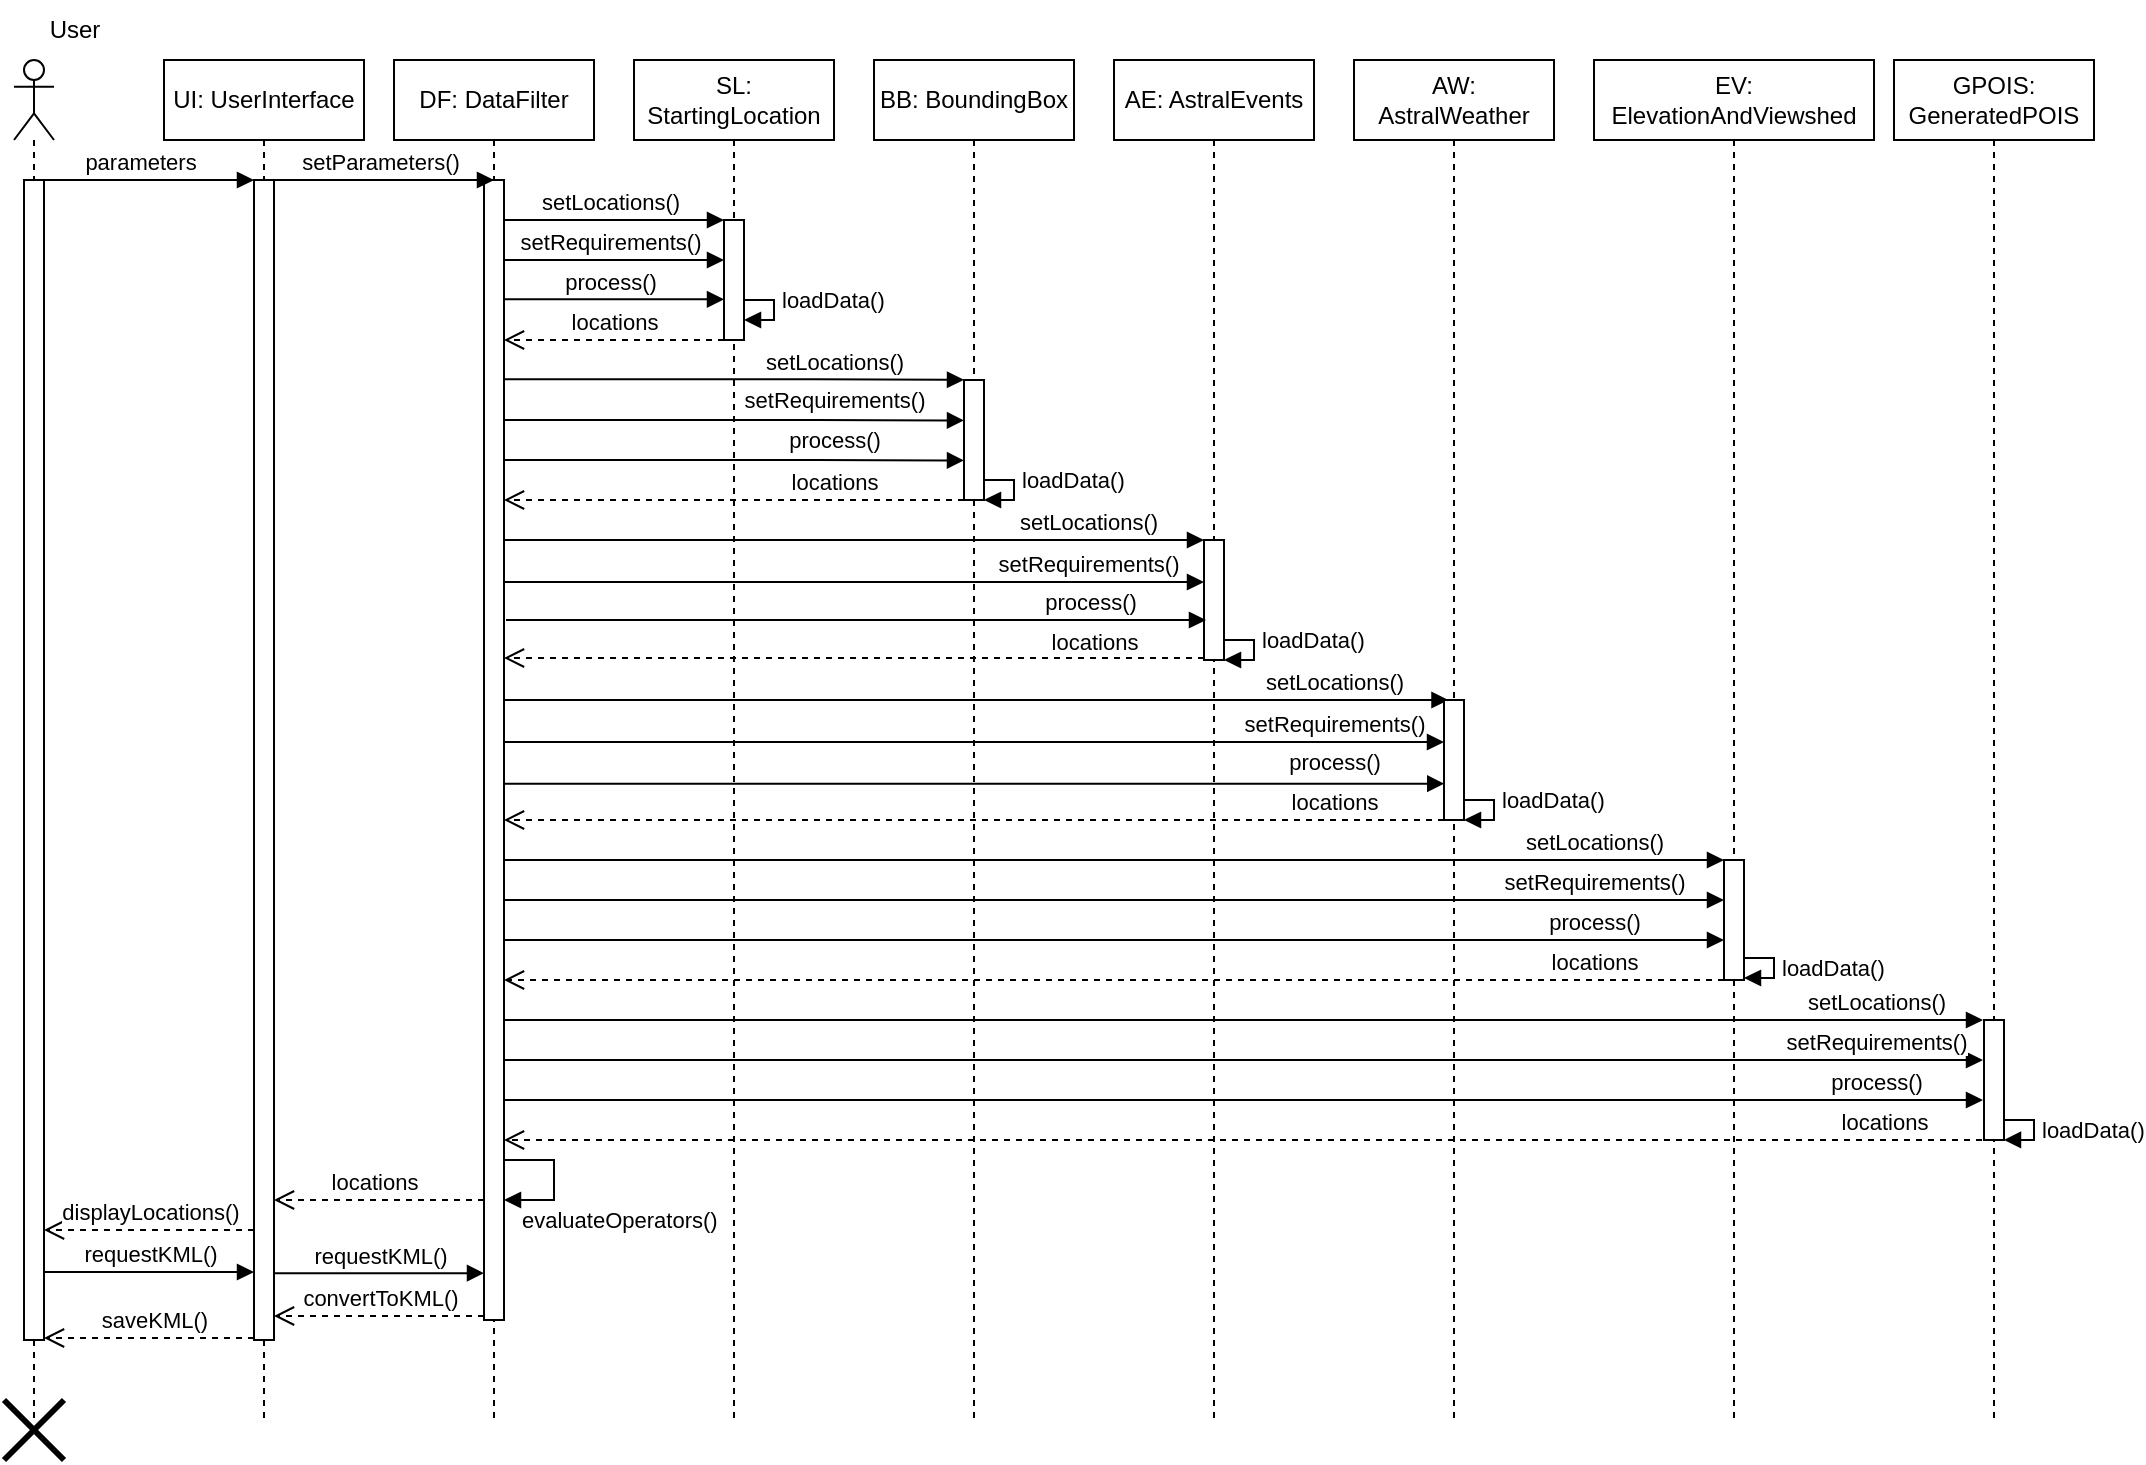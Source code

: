 <mxfile version="22.1.2" type="device">
  <diagram name="Page-1" id="wsojyhwgvCopyjDc9yWP">
    <mxGraphModel dx="690" dy="484" grid="1" gridSize="10" guides="1" tooltips="1" connect="1" arrows="1" fold="1" page="1" pageScale="1" pageWidth="850" pageHeight="1100" math="0" shadow="0">
      <root>
        <mxCell id="0" />
        <mxCell id="1" parent="0" />
        <mxCell id="-kyYbgyIapZdmofi2aNH-3" value="" style="html=1;verticalAlign=bottom;endArrow=block;curved=0;rounded=0;" parent="1" edge="1">
          <mxGeometry width="80" relative="1" as="geometry">
            <mxPoint x="285.25" y="319.66" as="sourcePoint" />
            <mxPoint x="525" y="319.9" as="targetPoint" />
            <Array as="points">
              <mxPoint x="385.25" y="319.66" />
              <mxPoint x="450.25" y="319.66" />
            </Array>
          </mxGeometry>
        </mxCell>
        <mxCell id="tkq7s5_f23-TKwIozbSk-1" value="DF: DataFilter" style="shape=umlLifeline;perimeter=lifelinePerimeter;whiteSpace=wrap;html=1;container=1;dropTarget=0;collapsible=0;recursiveResize=0;outlineConnect=0;portConstraint=eastwest;newEdgeStyle={&quot;curved&quot;:0,&quot;rounded&quot;:0};" parent="1" vertex="1">
          <mxGeometry x="240" y="160" width="100" height="680" as="geometry" />
        </mxCell>
        <mxCell id="yWhHcbWSEn-tJn_hc0Yg-3" value="" style="html=1;points=[[0,0,0,0,5],[0,1,0,0,-5],[1,0,0,0,5],[1,1,0,0,-5]];perimeter=orthogonalPerimeter;outlineConnect=0;targetShapes=umlLifeline;portConstraint=eastwest;newEdgeStyle={&quot;curved&quot;:0,&quot;rounded&quot;:0};" parent="tkq7s5_f23-TKwIozbSk-1" vertex="1">
          <mxGeometry x="45" y="60" width="10" height="570" as="geometry" />
        </mxCell>
        <mxCell id="mshiuXH5lOwRswIUthmh-4" value="evaluateOperators()" style="html=1;align=left;spacingLeft=2;endArrow=block;rounded=0;edgeStyle=orthogonalEdgeStyle;curved=0;rounded=0;" edge="1" target="yWhHcbWSEn-tJn_hc0Yg-3" parent="tkq7s5_f23-TKwIozbSk-1" source="yWhHcbWSEn-tJn_hc0Yg-3">
          <mxGeometry x="0.857" y="10" relative="1" as="geometry">
            <mxPoint x="60" y="550" as="sourcePoint" />
            <Array as="points">
              <mxPoint x="80" y="550" />
              <mxPoint x="80" y="570" />
            </Array>
            <mxPoint x="60" y="570" as="targetPoint" />
            <mxPoint as="offset" />
          </mxGeometry>
        </mxCell>
        <mxCell id="U9hYfLwpCVECY0CRmi79-1" value="SL: StartingLocation" style="shape=umlLifeline;perimeter=lifelinePerimeter;whiteSpace=wrap;html=1;container=1;dropTarget=0;collapsible=0;recursiveResize=0;outlineConnect=0;portConstraint=eastwest;newEdgeStyle={&quot;curved&quot;:0,&quot;rounded&quot;:0};" parent="1" vertex="1">
          <mxGeometry x="360" y="160" width="100" height="680" as="geometry" />
        </mxCell>
        <mxCell id="-kyYbgyIapZdmofi2aNH-2" value="" style="html=1;points=[[0,0,0,0,5],[0,1,0,0,-5],[1,0,0,0,5],[1,1,0,0,-5]];perimeter=orthogonalPerimeter;outlineConnect=0;targetShapes=umlLifeline;portConstraint=eastwest;newEdgeStyle={&quot;curved&quot;:0,&quot;rounded&quot;:0};fillColor=#FFFFFF;" parent="U9hYfLwpCVECY0CRmi79-1" vertex="1">
          <mxGeometry x="45" y="80" width="10" height="60" as="geometry" />
        </mxCell>
        <mxCell id="fCNSgkm_3UT94ffqPl74-2" value="loadData()" style="html=1;align=left;spacingLeft=2;endArrow=block;rounded=0;edgeStyle=orthogonalEdgeStyle;curved=0;rounded=0;" parent="U9hYfLwpCVECY0CRmi79-1" edge="1">
          <mxGeometry x="-0.001" relative="1" as="geometry">
            <mxPoint x="55" y="110" as="sourcePoint" />
            <Array as="points">
              <mxPoint x="55" y="120" />
              <mxPoint x="70" y="120" />
              <mxPoint x="70" y="130" />
            </Array>
            <mxPoint x="55" y="130" as="targetPoint" />
            <mxPoint as="offset" />
          </mxGeometry>
        </mxCell>
        <mxCell id="5YZuiiDevZTMDvUoSUAL-1" value="BB: BoundingBox" style="shape=umlLifeline;perimeter=lifelinePerimeter;whiteSpace=wrap;html=1;container=1;dropTarget=0;collapsible=0;recursiveResize=0;outlineConnect=0;portConstraint=eastwest;newEdgeStyle={&quot;curved&quot;:0,&quot;rounded&quot;:0};" parent="1" vertex="1">
          <mxGeometry x="480" y="160" width="100" height="680" as="geometry" />
        </mxCell>
        <mxCell id="-kyYbgyIapZdmofi2aNH-1" value="setLocations()" style="html=1;verticalAlign=bottom;endArrow=block;curved=0;rounded=0;" parent="5YZuiiDevZTMDvUoSUAL-1" edge="1">
          <mxGeometry x="NaN" y="81" width="80" relative="1" as="geometry">
            <mxPoint x="50.045" y="120" as="sourcePoint" />
            <mxPoint x="50.045" y="120" as="targetPoint" />
            <Array as="points" />
            <mxPoint x="-70" y="40" as="offset" />
          </mxGeometry>
        </mxCell>
        <mxCell id="hLHjqYPsq0uAl9Rdg8-G-9" value="loadData()" style="html=1;align=left;spacingLeft=2;endArrow=block;rounded=0;edgeStyle=orthogonalEdgeStyle;curved=0;rounded=0;" parent="5YZuiiDevZTMDvUoSUAL-1" edge="1">
          <mxGeometry x="-0.001" relative="1" as="geometry">
            <mxPoint x="55" y="200" as="sourcePoint" />
            <Array as="points">
              <mxPoint x="55" y="210" />
              <mxPoint x="70" y="210" />
              <mxPoint x="70" y="220" />
            </Array>
            <mxPoint x="55" y="220" as="targetPoint" />
            <mxPoint as="offset" />
          </mxGeometry>
        </mxCell>
        <mxCell id="5YZuiiDevZTMDvUoSUAL-2" value="AE: AstralEvents" style="shape=umlLifeline;perimeter=lifelinePerimeter;whiteSpace=wrap;html=1;container=1;dropTarget=0;collapsible=0;recursiveResize=0;outlineConnect=0;portConstraint=eastwest;newEdgeStyle={&quot;curved&quot;:0,&quot;rounded&quot;:0};" parent="1" vertex="1">
          <mxGeometry x="600" y="160" width="100" height="680" as="geometry" />
        </mxCell>
        <mxCell id="-kyYbgyIapZdmofi2aNH-6" value="" style="html=1;points=[[0,0,0,0,5],[0,1,0,0,-5],[1,0,0,0,5],[1,1,0,0,-5]];perimeter=orthogonalPerimeter;outlineConnect=0;targetShapes=umlLifeline;portConstraint=eastwest;newEdgeStyle={&quot;curved&quot;:0,&quot;rounded&quot;:0};" parent="5YZuiiDevZTMDvUoSUAL-2" vertex="1">
          <mxGeometry x="45" y="240" width="10" height="60" as="geometry" />
        </mxCell>
        <mxCell id="ESVCBKwrnuhlHj8vxiFu-1" value="AW: AstralWeather" style="shape=umlLifeline;perimeter=lifelinePerimeter;whiteSpace=wrap;html=1;container=1;dropTarget=0;collapsible=0;recursiveResize=0;outlineConnect=0;portConstraint=eastwest;newEdgeStyle={&quot;curved&quot;:0,&quot;rounded&quot;:0};" parent="1" vertex="1">
          <mxGeometry x="720" y="160" width="100" height="680" as="geometry" />
        </mxCell>
        <mxCell id="cH1aOIqqDqmTm1_e0i7U-1" value="EV: ElevationAndViewshed" style="shape=umlLifeline;perimeter=lifelinePerimeter;whiteSpace=wrap;html=1;container=1;dropTarget=0;collapsible=0;recursiveResize=0;outlineConnect=0;portConstraint=eastwest;newEdgeStyle={&quot;curved&quot;:0,&quot;rounded&quot;:0};" parent="1" vertex="1">
          <mxGeometry x="840" y="160" width="140" height="680" as="geometry" />
        </mxCell>
        <mxCell id="TqjjIfmPGWh62qWOV56O-1" value="GPOIS: GeneratedPOIS" style="shape=umlLifeline;perimeter=lifelinePerimeter;whiteSpace=wrap;html=1;container=1;dropTarget=0;collapsible=0;recursiveResize=0;outlineConnect=0;portConstraint=eastwest;newEdgeStyle={&quot;curved&quot;:0,&quot;rounded&quot;:0};" parent="1" vertex="1">
          <mxGeometry x="990" y="160" width="100" height="680" as="geometry" />
        </mxCell>
        <mxCell id="-kyYbgyIapZdmofi2aNH-11" value="" style="html=1;points=[[0,0,0,0,5],[0,1,0,0,-5],[1,0,0,0,5],[1,1,0,0,-5]];perimeter=orthogonalPerimeter;outlineConnect=0;targetShapes=umlLifeline;portConstraint=eastwest;newEdgeStyle={&quot;curved&quot;:0,&quot;rounded&quot;:0};" parent="TqjjIfmPGWh62qWOV56O-1" vertex="1">
          <mxGeometry x="45" y="480" width="10" height="60" as="geometry" />
        </mxCell>
        <mxCell id="_YGlKrTY0GKhu5pNPK9T-1" value="loadData()" style="html=1;align=left;spacingLeft=2;endArrow=block;rounded=0;edgeStyle=orthogonalEdgeStyle;curved=0;rounded=0;" parent="TqjjIfmPGWh62qWOV56O-1" edge="1">
          <mxGeometry relative="1" as="geometry">
            <mxPoint x="55" y="529.98" as="sourcePoint" />
            <Array as="points">
              <mxPoint x="70" y="529.98" />
              <mxPoint x="70" y="539.98" />
            </Array>
            <mxPoint x="55" y="539.98" as="targetPoint" />
          </mxGeometry>
        </mxCell>
        <mxCell id="4xQKL1JLc1Ld8ulTGlkg-3" value="" style="shape=umlLifeline;perimeter=lifelinePerimeter;whiteSpace=wrap;html=1;container=1;dropTarget=0;collapsible=0;recursiveResize=0;outlineConnect=0;portConstraint=eastwest;newEdgeStyle={&quot;curved&quot;:0,&quot;rounded&quot;:0};participant=umlActor;" parent="1" vertex="1">
          <mxGeometry x="50" y="160" width="20" height="680" as="geometry" />
        </mxCell>
        <mxCell id="yWhHcbWSEn-tJn_hc0Yg-1" value="" style="html=1;points=[[0,0,0,0,5],[0,1,0,0,-5],[1,0,0,0,5],[1,1,0,0,-5]];perimeter=orthogonalPerimeter;outlineConnect=0;targetShapes=umlLifeline;portConstraint=eastwest;newEdgeStyle={&quot;curved&quot;:0,&quot;rounded&quot;:0};" parent="4xQKL1JLc1Ld8ulTGlkg-3" vertex="1">
          <mxGeometry x="5" y="60" width="10" height="580" as="geometry" />
        </mxCell>
        <mxCell id="4xQKL1JLc1Ld8ulTGlkg-4" value="User" style="text;html=1;align=center;verticalAlign=middle;resizable=0;points=[];autosize=1;strokeColor=none;fillColor=none;" parent="1" vertex="1">
          <mxGeometry x="55" y="130" width="50" height="30" as="geometry" />
        </mxCell>
        <mxCell id="FQjYW8qJhiJYwwTzPLp3-1" value="setParameters()" style="html=1;verticalAlign=bottom;endArrow=block;curved=0;rounded=0;" parent="1" source="RJG-J08MelYqgtj0wc0X-1" edge="1">
          <mxGeometry width="80" relative="1" as="geometry">
            <mxPoint x="185" y="220" as="sourcePoint" />
            <mxPoint x="290" y="220" as="targetPoint" />
          </mxGeometry>
        </mxCell>
        <mxCell id="yWhHcbWSEn-tJn_hc0Yg-2" value="setLocations()" style="html=1;verticalAlign=bottom;endArrow=block;curved=0;rounded=0;" parent="1" source="yWhHcbWSEn-tJn_hc0Yg-3" target="-kyYbgyIapZdmofi2aNH-2" edge="1">
          <mxGeometry x="-0.039" width="80" relative="1" as="geometry">
            <mxPoint x="300" y="240" as="sourcePoint" />
            <mxPoint x="370" y="240" as="targetPoint" />
            <Array as="points">
              <mxPoint x="350" y="240" />
            </Array>
            <mxPoint as="offset" />
          </mxGeometry>
        </mxCell>
        <mxCell id="hLHjqYPsq0uAl9Rdg8-G-1" value="locations" style="html=1;verticalAlign=bottom;endArrow=open;dashed=1;endSize=8;curved=0;rounded=0;" parent="1" source="-kyYbgyIapZdmofi2aNH-2" target="yWhHcbWSEn-tJn_hc0Yg-3" edge="1">
          <mxGeometry relative="1" as="geometry">
            <mxPoint x="400" y="300" as="sourcePoint" />
            <mxPoint x="300" y="300" as="targetPoint" />
            <Array as="points">
              <mxPoint x="335" y="300" />
            </Array>
            <mxPoint as="offset" />
          </mxGeometry>
        </mxCell>
        <mxCell id="hLHjqYPsq0uAl9Rdg8-G-11" value="locations" style="html=1;verticalAlign=bottom;endArrow=open;dashed=1;endSize=8;curved=0;rounded=0;" parent="1" edge="1">
          <mxGeometry x="-0.435" relative="1" as="geometry">
            <mxPoint x="525" y="380" as="sourcePoint" />
            <mxPoint x="295" y="380" as="targetPoint" />
            <Array as="points">
              <mxPoint x="460" y="380" />
            </Array>
            <mxPoint as="offset" />
          </mxGeometry>
        </mxCell>
        <mxCell id="hLHjqYPsq0uAl9Rdg8-G-12" value="setLocations()" style="html=1;verticalAlign=bottom;endArrow=block;curved=0;rounded=0;" parent="1" edge="1">
          <mxGeometry x="0.669" width="80" relative="1" as="geometry">
            <mxPoint x="295" y="400" as="sourcePoint" />
            <mxPoint x="645" y="400" as="targetPoint" />
            <mxPoint as="offset" />
          </mxGeometry>
        </mxCell>
        <mxCell id="hLHjqYPsq0uAl9Rdg8-G-20" value="locations" style="html=1;verticalAlign=bottom;endArrow=open;dashed=1;endSize=8;curved=0;rounded=0;" parent="1" edge="1">
          <mxGeometry x="-0.686" y="1" relative="1" as="geometry">
            <mxPoint x="645" y="459" as="sourcePoint" />
            <mxPoint x="295" y="459" as="targetPoint" />
            <Array as="points">
              <mxPoint x="480" y="459" />
            </Array>
            <mxPoint as="offset" />
          </mxGeometry>
        </mxCell>
        <mxCell id="hLHjqYPsq0uAl9Rdg8-G-21" value="setLocations()" style="html=1;verticalAlign=bottom;endArrow=block;curved=0;rounded=0;" parent="1" source="yWhHcbWSEn-tJn_hc0Yg-3" edge="1">
          <mxGeometry x="0.757" width="80" relative="1" as="geometry">
            <mxPoint x="292.75" y="480" as="sourcePoint" />
            <mxPoint x="767.25" y="480" as="targetPoint" />
            <Array as="points">
              <mxPoint x="527.75" y="480" />
            </Array>
            <mxPoint as="offset" />
          </mxGeometry>
        </mxCell>
        <mxCell id="hLHjqYPsq0uAl9Rdg8-G-25" value="loadData()" style="html=1;align=left;spacingLeft=2;endArrow=block;rounded=0;edgeStyle=orthogonalEdgeStyle;curved=0;rounded=0;" parent="1" edge="1">
          <mxGeometry x="-0.001" relative="1" as="geometry">
            <mxPoint x="655" y="440" as="sourcePoint" />
            <Array as="points">
              <mxPoint x="655" y="450" />
              <mxPoint x="670" y="450" />
              <mxPoint x="670" y="460" />
            </Array>
            <mxPoint x="655" y="460" as="targetPoint" />
            <mxPoint as="offset" />
          </mxGeometry>
        </mxCell>
        <mxCell id="hLHjqYPsq0uAl9Rdg8-G-28" value="locations" style="html=1;verticalAlign=bottom;endArrow=open;dashed=1;endSize=8;curved=0;rounded=0;" parent="1" target="yWhHcbWSEn-tJn_hc0Yg-3" edge="1">
          <mxGeometry x="-0.766" relative="1" as="geometry">
            <mxPoint x="765" y="540" as="sourcePoint" />
            <mxPoint x="292.5" y="540" as="targetPoint" />
            <mxPoint as="offset" />
          </mxGeometry>
        </mxCell>
        <mxCell id="hLHjqYPsq0uAl9Rdg8-G-29" value="setLocations()" style="html=1;verticalAlign=bottom;endArrow=block;curved=0;rounded=0;" parent="1" edge="1">
          <mxGeometry x="0.787" width="80" relative="1" as="geometry">
            <mxPoint x="295.0" y="560" as="sourcePoint" />
            <mxPoint x="905" y="560" as="targetPoint" />
            <Array as="points">
              <mxPoint x="600" y="560" />
            </Array>
            <mxPoint as="offset" />
          </mxGeometry>
        </mxCell>
        <mxCell id="_YGlKrTY0GKhu5pNPK9T-4" value="locations" style="html=1;verticalAlign=bottom;endArrow=open;dashed=1;endSize=8;curved=0;rounded=0;" parent="1" edge="1">
          <mxGeometry x="-0.787" relative="1" as="geometry">
            <mxPoint x="905" y="620" as="sourcePoint" />
            <mxPoint x="295" y="620" as="targetPoint" />
            <mxPoint as="offset" />
          </mxGeometry>
        </mxCell>
        <mxCell id="_YGlKrTY0GKhu5pNPK9T-5" value="setLocations()" style="html=1;verticalAlign=bottom;endArrow=block;curved=0;rounded=0;" parent="1" source="yWhHcbWSEn-tJn_hc0Yg-3" edge="1">
          <mxGeometry x="0.854" width="80" relative="1" as="geometry">
            <mxPoint x="300" y="640" as="sourcePoint" />
            <mxPoint x="1034.5" y="640" as="targetPoint" />
            <Array as="points">
              <mxPoint x="655" y="640" />
            </Array>
            <mxPoint as="offset" />
          </mxGeometry>
        </mxCell>
        <mxCell id="_YGlKrTY0GKhu5pNPK9T-7" value="loadData()" style="html=1;align=left;spacingLeft=2;endArrow=block;rounded=0;edgeStyle=orthogonalEdgeStyle;curved=0;rounded=0;" parent="1" edge="1">
          <mxGeometry relative="1" as="geometry">
            <mxPoint x="915" y="609" as="sourcePoint" />
            <Array as="points">
              <mxPoint x="930" y="609" />
              <mxPoint x="930" y="619" />
            </Array>
            <mxPoint x="915" y="619" as="targetPoint" />
          </mxGeometry>
        </mxCell>
        <mxCell id="_YGlKrTY0GKhu5pNPK9T-9" value="locations" style="html=1;verticalAlign=bottom;endArrow=open;dashed=1;endSize=8;curved=0;rounded=0;" parent="1" target="yWhHcbWSEn-tJn_hc0Yg-3" edge="1">
          <mxGeometry x="-0.851" relative="1" as="geometry">
            <mxPoint x="1040" y="700" as="sourcePoint" />
            <mxPoint x="300" y="700" as="targetPoint" />
            <mxPoint as="offset" />
          </mxGeometry>
        </mxCell>
        <mxCell id="RJG-J08MelYqgtj0wc0X-1" value="UI: UserInterface" style="shape=umlLifeline;perimeter=lifelinePerimeter;whiteSpace=wrap;html=1;container=1;dropTarget=0;collapsible=0;recursiveResize=0;outlineConnect=0;portConstraint=eastwest;newEdgeStyle={&quot;curved&quot;:0,&quot;rounded&quot;:0};" parent="1" vertex="1">
          <mxGeometry x="125" y="160" width="100" height="680" as="geometry" />
        </mxCell>
        <mxCell id="RJG-J08MelYqgtj0wc0X-2" value="" style="html=1;points=[[0,0,0,0,5],[0,1,0,0,-5],[1,0,0,0,5],[1,1,0,0,-5]];perimeter=orthogonalPerimeter;outlineConnect=0;targetShapes=umlLifeline;portConstraint=eastwest;newEdgeStyle={&quot;curved&quot;:0,&quot;rounded&quot;:0};" parent="RJG-J08MelYqgtj0wc0X-1" vertex="1">
          <mxGeometry x="45" y="60" width="10" height="580" as="geometry" />
        </mxCell>
        <mxCell id="RJG-J08MelYqgtj0wc0X-4" value="convertToKML()" style="html=1;verticalAlign=bottom;endArrow=open;dashed=1;endSize=8;curved=0;rounded=0;" parent="1" edge="1">
          <mxGeometry relative="1" as="geometry">
            <mxPoint x="285" y="788" as="sourcePoint" />
            <mxPoint x="180" y="788" as="targetPoint" />
            <Array as="points">
              <mxPoint x="220" y="788" />
            </Array>
            <mxPoint as="offset" />
          </mxGeometry>
        </mxCell>
        <mxCell id="yC-QrdKBQ8RdHMFjd_I2-1" value="displayLocations()" style="html=1;verticalAlign=bottom;endArrow=open;dashed=1;endSize=8;curved=0;rounded=0;" parent="1" edge="1">
          <mxGeometry relative="1" as="geometry">
            <mxPoint x="170" y="745" as="sourcePoint" />
            <mxPoint x="65" y="745" as="targetPoint" />
          </mxGeometry>
        </mxCell>
        <mxCell id="yC-QrdKBQ8RdHMFjd_I2-2" value="" style="shape=umlDestroy;whiteSpace=wrap;html=1;strokeWidth=3;targetShapes=umlLifeline;" parent="1" vertex="1">
          <mxGeometry x="45" y="830" width="30" height="30" as="geometry" />
        </mxCell>
        <mxCell id="tZFgOdz0qNp2io3sNZPM-2" value="locations" style="html=1;verticalAlign=bottom;endArrow=open;dashed=1;endSize=8;curved=0;rounded=0;" parent="1" edge="1">
          <mxGeometry x="0.052" relative="1" as="geometry">
            <mxPoint x="285" y="730" as="sourcePoint" />
            <mxPoint x="180" y="730" as="targetPoint" />
            <mxPoint as="offset" />
          </mxGeometry>
        </mxCell>
        <mxCell id="tZFgOdz0qNp2io3sNZPM-3" value="requestKML()" style="html=1;verticalAlign=bottom;endArrow=block;curved=0;rounded=0;" parent="1" edge="1">
          <mxGeometry width="80" relative="1" as="geometry">
            <mxPoint x="65" y="766" as="sourcePoint" />
            <mxPoint x="170" y="766" as="targetPoint" />
          </mxGeometry>
        </mxCell>
        <mxCell id="tZFgOdz0qNp2io3sNZPM-4" value="requestKML()" style="html=1;verticalAlign=bottom;endArrow=block;curved=0;rounded=0;" parent="1" edge="1">
          <mxGeometry width="80" relative="1" as="geometry">
            <mxPoint x="180" y="766.57" as="sourcePoint" />
            <mxPoint x="285" y="766.57" as="targetPoint" />
          </mxGeometry>
        </mxCell>
        <mxCell id="tZFgOdz0qNp2io3sNZPM-5" value="saveKML()" style="html=1;verticalAlign=bottom;endArrow=open;dashed=1;endSize=8;curved=0;rounded=0;" parent="1" edge="1">
          <mxGeometry x="-0.048" relative="1" as="geometry">
            <mxPoint x="170" y="799" as="sourcePoint" />
            <mxPoint x="65" y="799" as="targetPoint" />
            <mxPoint as="offset" />
          </mxGeometry>
        </mxCell>
        <mxCell id="mshiuXH5lOwRswIUthmh-6" value="setRequirements()" style="html=1;verticalAlign=bottom;endArrow=block;curved=0;rounded=0;" edge="1" parent="1" source="yWhHcbWSEn-tJn_hc0Yg-3">
          <mxGeometry x="-0.039" width="80" relative="1" as="geometry">
            <mxPoint x="310" y="260" as="sourcePoint" />
            <mxPoint x="405" y="260" as="targetPoint" />
            <Array as="points">
              <mxPoint x="345" y="260" />
            </Array>
            <mxPoint as="offset" />
          </mxGeometry>
        </mxCell>
        <mxCell id="mshiuXH5lOwRswIUthmh-7" value="process()" style="html=1;verticalAlign=bottom;endArrow=block;curved=0;rounded=0;" edge="1" parent="1" source="yWhHcbWSEn-tJn_hc0Yg-3" target="-kyYbgyIapZdmofi2aNH-2">
          <mxGeometry x="-0.039" width="80" relative="1" as="geometry">
            <mxPoint x="290" y="279.68" as="sourcePoint" />
            <mxPoint x="400" y="279.68" as="targetPoint" />
            <Array as="points">
              <mxPoint x="340" y="279.68" />
            </Array>
            <mxPoint as="offset" />
          </mxGeometry>
        </mxCell>
        <mxCell id="hLHjqYPsq0uAl9Rdg8-G-13" value="" style="html=1;points=[[0,0,0,0,5],[0,1,0,0,-5],[1,0,0,0,5],[1,1,0,0,-5]];perimeter=orthogonalPerimeter;outlineConnect=0;targetShapes=umlLifeline;portConstraint=eastwest;newEdgeStyle={&quot;curved&quot;:0,&quot;rounded&quot;:0};" parent="1" vertex="1">
          <mxGeometry x="525" y="320" width="10" height="60" as="geometry" />
        </mxCell>
        <mxCell id="mshiuXH5lOwRswIUthmh-10" value="" style="html=1;verticalAlign=bottom;endArrow=block;curved=0;rounded=0;" edge="1" parent="1">
          <mxGeometry width="80" relative="1" as="geometry">
            <mxPoint x="295" y="340.0" as="sourcePoint" />
            <mxPoint x="525" y="340.24" as="targetPoint" />
            <Array as="points">
              <mxPoint x="385.25" y="340" />
              <mxPoint x="450.25" y="340" />
            </Array>
          </mxGeometry>
        </mxCell>
        <mxCell id="mshiuXH5lOwRswIUthmh-11" value="setRequirements()" style="edgeLabel;html=1;align=center;verticalAlign=middle;resizable=0;points=[];" vertex="1" connectable="0" parent="mshiuXH5lOwRswIUthmh-10">
          <mxGeometry x="0.171" y="2" relative="1" as="geometry">
            <mxPoint x="30" y="-8" as="offset" />
          </mxGeometry>
        </mxCell>
        <mxCell id="mshiuXH5lOwRswIUthmh-12" value="" style="html=1;verticalAlign=bottom;endArrow=block;curved=0;rounded=0;" edge="1" parent="1">
          <mxGeometry width="80" relative="1" as="geometry">
            <mxPoint x="295" y="360.0" as="sourcePoint" />
            <mxPoint x="525" y="360.24" as="targetPoint" />
            <Array as="points">
              <mxPoint x="385.25" y="360" />
              <mxPoint x="450.25" y="360" />
            </Array>
          </mxGeometry>
        </mxCell>
        <mxCell id="mshiuXH5lOwRswIUthmh-13" value="process()" style="edgeLabel;html=1;align=center;verticalAlign=middle;resizable=0;points=[];" vertex="1" connectable="0" parent="mshiuXH5lOwRswIUthmh-12">
          <mxGeometry x="0.171" y="2" relative="1" as="geometry">
            <mxPoint x="30" y="-8" as="offset" />
          </mxGeometry>
        </mxCell>
        <mxCell id="mshiuXH5lOwRswIUthmh-14" value="setRequirements()" style="html=1;verticalAlign=bottom;endArrow=block;curved=0;rounded=0;" edge="1" parent="1">
          <mxGeometry x="0.669" width="80" relative="1" as="geometry">
            <mxPoint x="295" y="421" as="sourcePoint" />
            <mxPoint x="645" y="421" as="targetPoint" />
            <mxPoint as="offset" />
          </mxGeometry>
        </mxCell>
        <mxCell id="mshiuXH5lOwRswIUthmh-15" value="process()" style="html=1;verticalAlign=bottom;endArrow=block;curved=0;rounded=0;" edge="1" parent="1">
          <mxGeometry x="0.669" width="80" relative="1" as="geometry">
            <mxPoint x="296" y="440" as="sourcePoint" />
            <mxPoint x="646" y="440" as="targetPoint" />
            <mxPoint as="offset" />
          </mxGeometry>
        </mxCell>
        <mxCell id="-kyYbgyIapZdmofi2aNH-7" value="" style="html=1;points=[[0,0,0,0,5],[0,1,0,0,-5],[1,0,0,0,5],[1,1,0,0,-5]];perimeter=orthogonalPerimeter;outlineConnect=0;targetShapes=umlLifeline;portConstraint=eastwest;newEdgeStyle={&quot;curved&quot;:0,&quot;rounded&quot;:0};" parent="1" vertex="1">
          <mxGeometry x="765" y="480" width="10" height="60" as="geometry" />
        </mxCell>
        <mxCell id="hLHjqYPsq0uAl9Rdg8-G-26" value="loadData()" style="html=1;align=left;spacingLeft=2;endArrow=block;rounded=0;edgeStyle=orthogonalEdgeStyle;curved=0;rounded=0;" parent="1" edge="1">
          <mxGeometry relative="1" as="geometry">
            <mxPoint x="775" y="540" as="sourcePoint" />
            <Array as="points">
              <mxPoint x="775" y="530" />
              <mxPoint x="790" y="530" />
              <mxPoint x="790" y="540" />
            </Array>
            <mxPoint x="775" y="540" as="targetPoint" />
          </mxGeometry>
        </mxCell>
        <mxCell id="mshiuXH5lOwRswIUthmh-17" value="setRequirements()" style="html=1;verticalAlign=bottom;endArrow=block;curved=0;rounded=0;" edge="1" parent="1" source="yWhHcbWSEn-tJn_hc0Yg-3">
          <mxGeometry x="0.766" width="80" relative="1" as="geometry">
            <mxPoint x="292.75" y="501" as="sourcePoint" />
            <mxPoint x="765.0" y="501" as="targetPoint" />
            <Array as="points">
              <mxPoint x="525.5" y="501" />
            </Array>
            <mxPoint as="offset" />
          </mxGeometry>
        </mxCell>
        <mxCell id="mshiuXH5lOwRswIUthmh-18" value="process()" style="html=1;verticalAlign=bottom;endArrow=block;curved=0;rounded=0;" edge="1" parent="1" source="yWhHcbWSEn-tJn_hc0Yg-3">
          <mxGeometry x="0.765" y="2" width="80" relative="1" as="geometry">
            <mxPoint x="292.88" y="521.86" as="sourcePoint" />
            <mxPoint x="765.13" y="521.86" as="targetPoint" />
            <Array as="points">
              <mxPoint x="525.63" y="521.86" />
            </Array>
            <mxPoint as="offset" />
          </mxGeometry>
        </mxCell>
        <mxCell id="_YGlKrTY0GKhu5pNPK9T-6" value="" style="html=1;points=[[0,0,0,0,5],[0,1,0,0,-5],[1,0,0,0,5],[1,1,0,0,-5]];perimeter=orthogonalPerimeter;outlineConnect=0;targetShapes=umlLifeline;portConstraint=eastwest;newEdgeStyle={&quot;curved&quot;:0,&quot;rounded&quot;:0};" parent="1" vertex="1">
          <mxGeometry x="905" y="560" width="10" height="60" as="geometry" />
        </mxCell>
        <mxCell id="mshiuXH5lOwRswIUthmh-20" value="setRequirements()" style="html=1;verticalAlign=bottom;endArrow=block;curved=0;rounded=0;" edge="1" parent="1">
          <mxGeometry x="0.787" width="80" relative="1" as="geometry">
            <mxPoint x="295.0" y="580" as="sourcePoint" />
            <mxPoint x="905" y="580" as="targetPoint" />
            <Array as="points">
              <mxPoint x="600" y="580" />
            </Array>
            <mxPoint as="offset" />
          </mxGeometry>
        </mxCell>
        <mxCell id="mshiuXH5lOwRswIUthmh-21" value="process()" style="html=1;verticalAlign=bottom;endArrow=block;curved=0;rounded=0;" edge="1" parent="1">
          <mxGeometry x="0.787" width="80" relative="1" as="geometry">
            <mxPoint x="295.0" y="600" as="sourcePoint" />
            <mxPoint x="905" y="600" as="targetPoint" />
            <Array as="points">
              <mxPoint x="600" y="600" />
            </Array>
            <mxPoint as="offset" />
          </mxGeometry>
        </mxCell>
        <mxCell id="mshiuXH5lOwRswIUthmh-22" value="setRequirements()" style="html=1;verticalAlign=bottom;endArrow=block;curved=0;rounded=0;" edge="1" parent="1" source="yWhHcbWSEn-tJn_hc0Yg-3">
          <mxGeometry x="0.854" width="80" relative="1" as="geometry">
            <mxPoint x="310" y="660" as="sourcePoint" />
            <mxPoint x="1034.5" y="660" as="targetPoint" />
            <Array as="points">
              <mxPoint x="655" y="660" />
            </Array>
            <mxPoint as="offset" />
          </mxGeometry>
        </mxCell>
        <mxCell id="mshiuXH5lOwRswIUthmh-23" value="process()" style="html=1;verticalAlign=bottom;endArrow=block;curved=0;rounded=0;" edge="1" parent="1" source="yWhHcbWSEn-tJn_hc0Yg-3">
          <mxGeometry x="0.854" width="80" relative="1" as="geometry">
            <mxPoint x="310" y="680" as="sourcePoint" />
            <mxPoint x="1034.5" y="680" as="targetPoint" />
            <Array as="points">
              <mxPoint x="655" y="680" />
            </Array>
            <mxPoint as="offset" />
          </mxGeometry>
        </mxCell>
        <mxCell id="mshiuXH5lOwRswIUthmh-24" value="parameters" style="html=1;verticalAlign=bottom;endArrow=block;curved=0;rounded=0;" edge="1" parent="1">
          <mxGeometry width="80" relative="1" as="geometry">
            <mxPoint x="55" y="220" as="sourcePoint" />
            <mxPoint x="170" y="220" as="targetPoint" />
          </mxGeometry>
        </mxCell>
      </root>
    </mxGraphModel>
  </diagram>
</mxfile>
